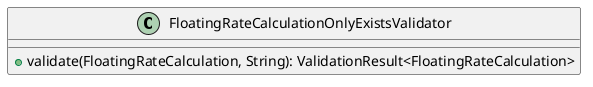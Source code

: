 @startuml

    class FloatingRateCalculationOnlyExistsValidator [[FloatingRateCalculationOnlyExistsValidator.html]] {
        +validate(FloatingRateCalculation, String): ValidationResult<FloatingRateCalculation>
    }

@enduml
